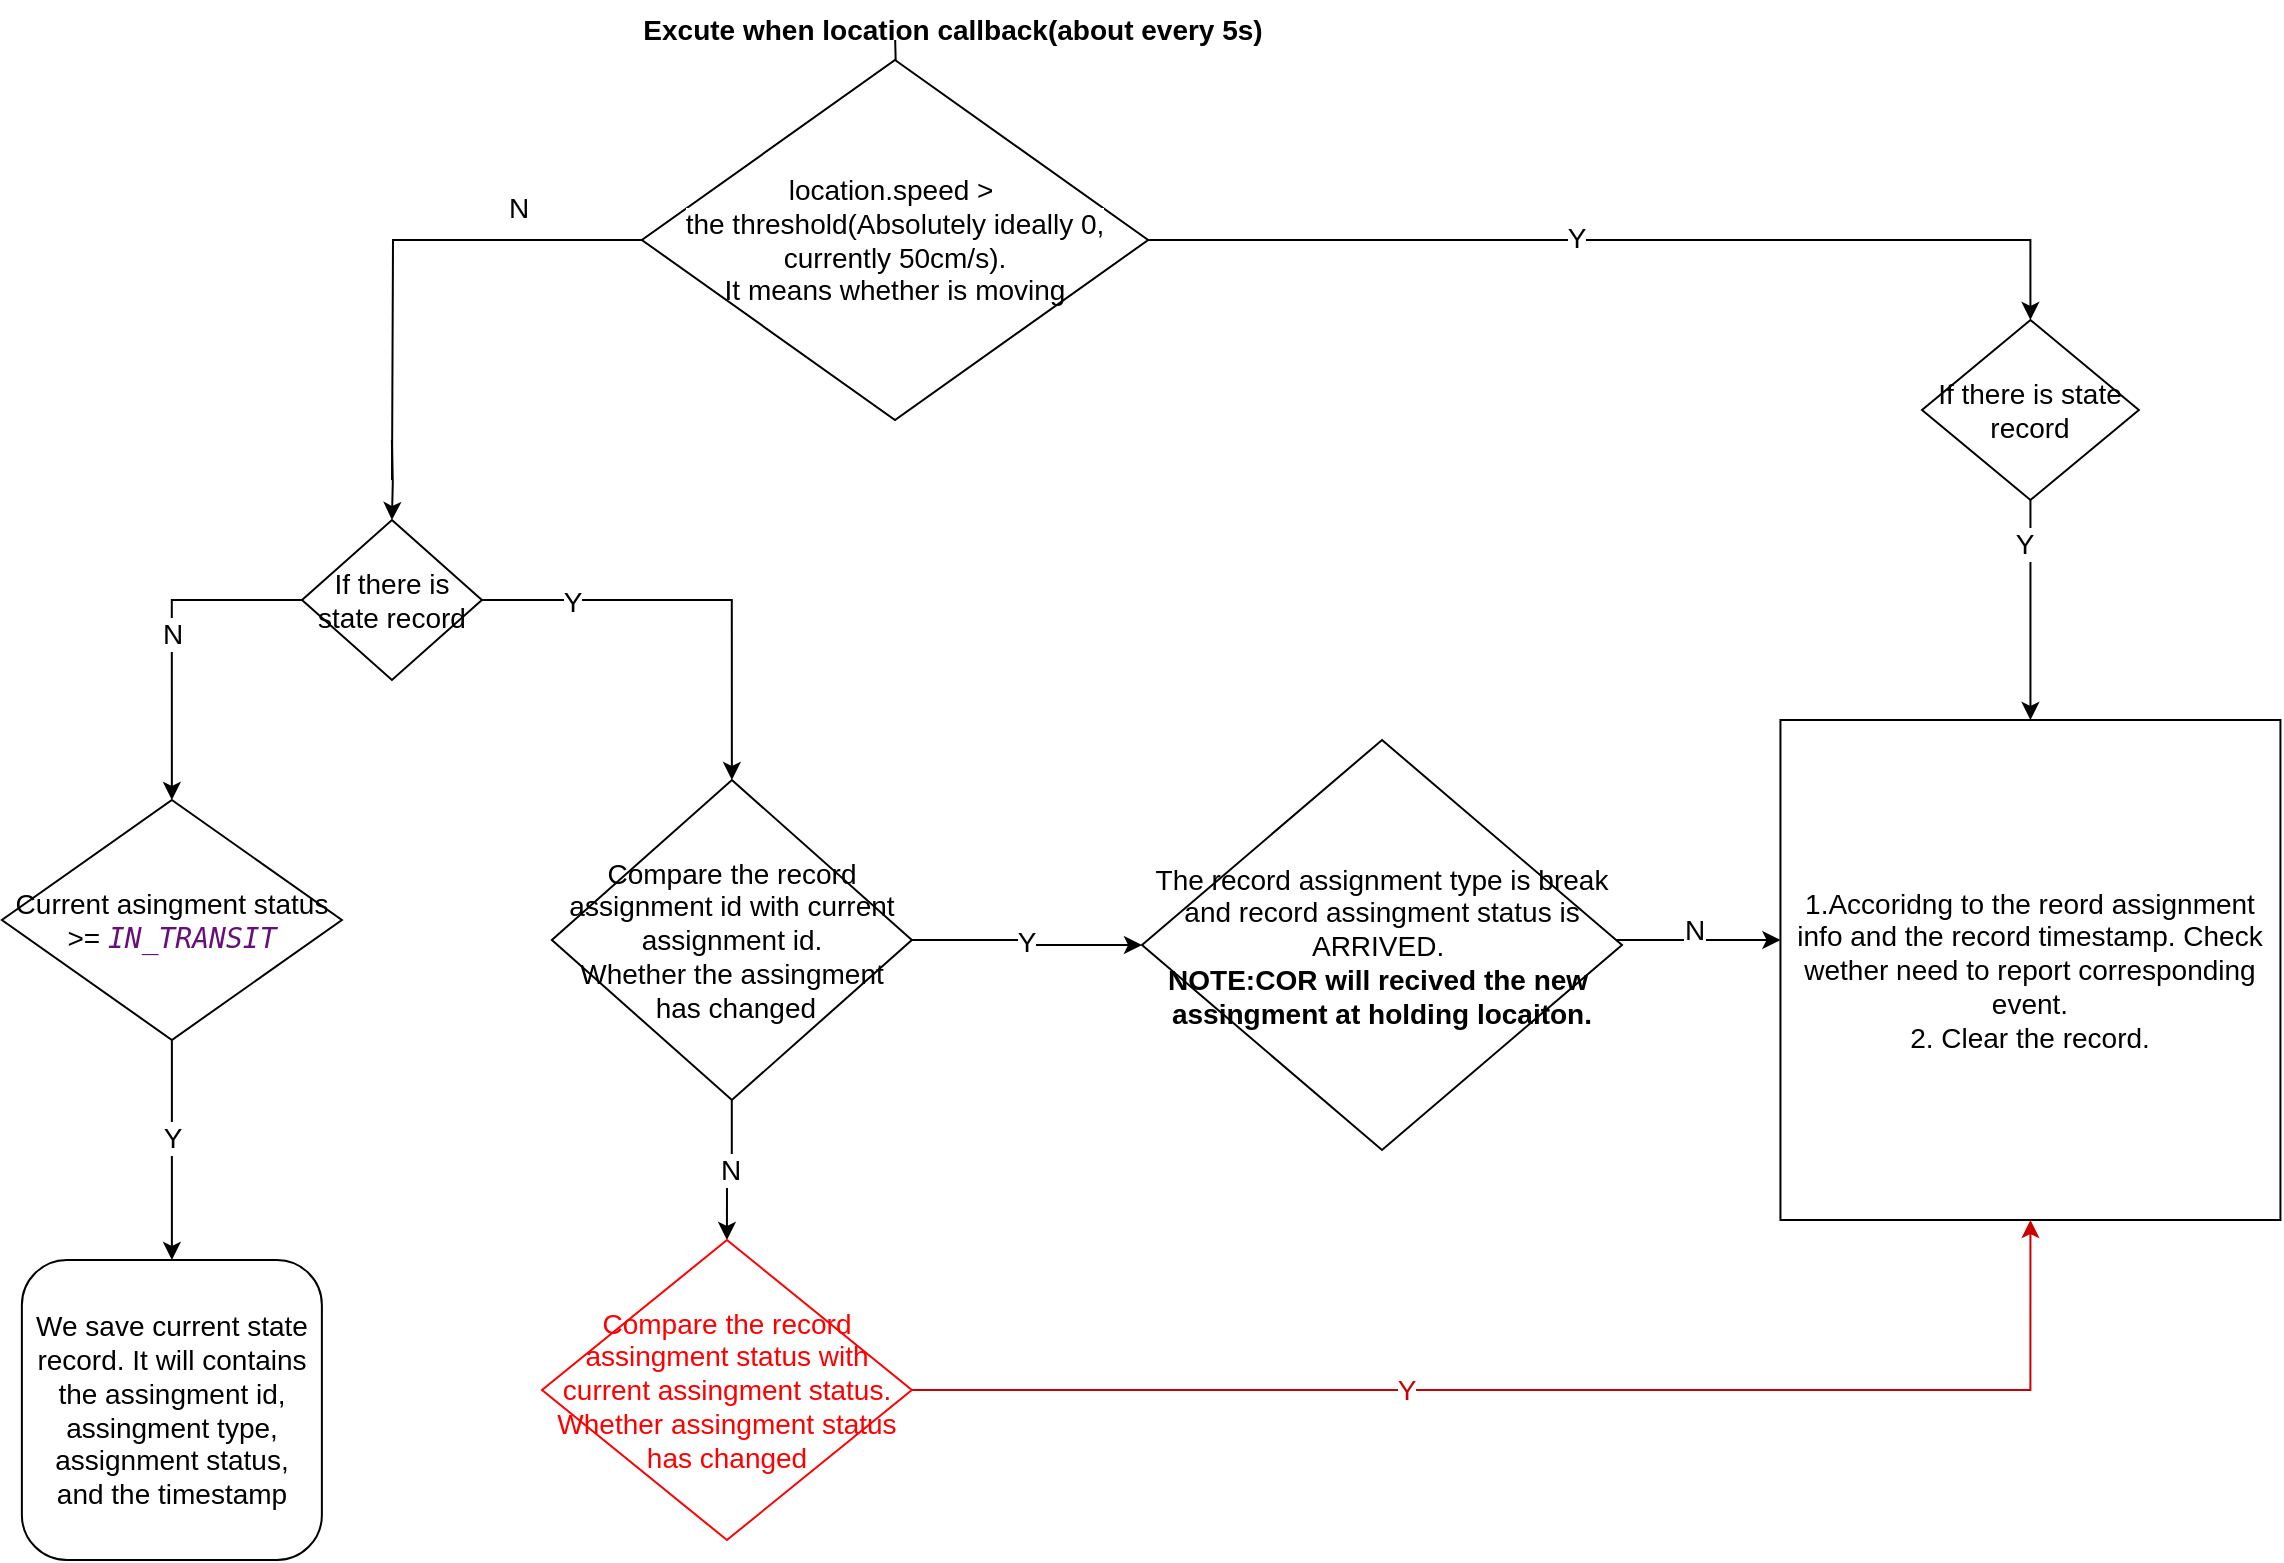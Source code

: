 <mxfile version="20.0.3" type="github">
  <diagram id="kgpKYQtTHZ0yAKxKKP6v" name="Page-1">
    <mxGraphModel dx="2489" dy="781" grid="1" gridSize="10" guides="1" tooltips="1" connect="1" arrows="1" fold="1" page="1" pageScale="1" pageWidth="850" pageHeight="1100" math="0" shadow="0">
      <root>
        <mxCell id="0" />
        <mxCell id="1" parent="0" />
        <mxCell id="fWADdGJoOV3Yh865SYfE-3" value="" style="edgeStyle=orthogonalEdgeStyle;rounded=0;orthogonalLoop=1;jettySize=auto;html=1;fontSize=14;" edge="1" parent="1" target="fWADdGJoOV3Yh865SYfE-2">
          <mxGeometry relative="1" as="geometry">
            <mxPoint x="156.587" y="20" as="sourcePoint" />
          </mxGeometry>
        </mxCell>
        <mxCell id="fWADdGJoOV3Yh865SYfE-1" value="&lt;b style=&quot;font-size: 14px;&quot;&gt;Excute when location callback(about every 5s)&lt;/b&gt;" style="text;html=1;align=center;verticalAlign=middle;resizable=0;points=[];autosize=1;strokeColor=none;fillColor=none;strokeWidth=1;fontSize=14;" vertex="1" parent="1">
          <mxGeometry x="20" width="330" height="30" as="geometry" />
        </mxCell>
        <mxCell id="fWADdGJoOV3Yh865SYfE-5" style="edgeStyle=orthogonalEdgeStyle;rounded=0;orthogonalLoop=1;jettySize=auto;html=1;entryX=0.5;entryY=0;entryDx=0;entryDy=0;fontSize=14;startArrow=none;" edge="1" parent="1" target="fWADdGJoOV3Yh865SYfE-4">
          <mxGeometry relative="1" as="geometry">
            <mxPoint x="-95.06" y="220" as="sourcePoint" />
          </mxGeometry>
        </mxCell>
        <mxCell id="fWADdGJoOV3Yh865SYfE-8" style="edgeStyle=orthogonalEdgeStyle;rounded=0;orthogonalLoop=1;jettySize=auto;html=1;entryX=0.5;entryY=0;entryDx=0;entryDy=0;fontSize=14;" edge="1" parent="1" source="fWADdGJoOV3Yh865SYfE-2" target="fWADdGJoOV3Yh865SYfE-7">
          <mxGeometry relative="1" as="geometry" />
        </mxCell>
        <mxCell id="fWADdGJoOV3Yh865SYfE-9" value="Y" style="edgeLabel;html=1;align=center;verticalAlign=middle;resizable=0;points=[];fontSize=14;" vertex="1" connectable="0" parent="fWADdGJoOV3Yh865SYfE-8">
          <mxGeometry x="-0.113" y="1" relative="1" as="geometry">
            <mxPoint as="offset" />
          </mxGeometry>
        </mxCell>
        <mxCell id="fWADdGJoOV3Yh865SYfE-2" value="&lt;span style=&quot;background-color: rgb(255, 255, 255);&quot;&gt;location.speed &amp;gt;&amp;nbsp; the&amp;nbsp;threshold(Absolutely ideally 0, currently 50cm/s).&lt;br&gt;&lt;/span&gt;It means whether is moving" style="rhombus;whiteSpace=wrap;html=1;fontSize=14;strokeWidth=1;" vertex="1" parent="1">
          <mxGeometry x="29.94" y="30" width="253.12" height="180" as="geometry" />
        </mxCell>
        <mxCell id="fWADdGJoOV3Yh865SYfE-30" style="edgeStyle=orthogonalEdgeStyle;rounded=0;orthogonalLoop=1;jettySize=auto;html=1;fontSize=14;" edge="1" parent="1" source="fWADdGJoOV3Yh865SYfE-4">
          <mxGeometry relative="1" as="geometry">
            <mxPoint x="74.94" y="390" as="targetPoint" />
            <Array as="points">
              <mxPoint x="74.94" y="300" />
            </Array>
          </mxGeometry>
        </mxCell>
        <mxCell id="fWADdGJoOV3Yh865SYfE-31" value="Y" style="edgeLabel;html=1;align=center;verticalAlign=middle;resizable=0;points=[];fontSize=14;" vertex="1" connectable="0" parent="fWADdGJoOV3Yh865SYfE-30">
          <mxGeometry x="-0.58" y="-1" relative="1" as="geometry">
            <mxPoint as="offset" />
          </mxGeometry>
        </mxCell>
        <mxCell id="fWADdGJoOV3Yh865SYfE-61" value="&lt;font color=&quot;#000000&quot;&gt;N&lt;/font&gt;" style="edgeStyle=orthogonalEdgeStyle;rounded=0;orthogonalLoop=1;jettySize=auto;html=1;fontSize=14;fontColor=#CC0000;strokeColor=#000000;entryX=0.5;entryY=0;entryDx=0;entryDy=0;" edge="1" parent="1" source="fWADdGJoOV3Yh865SYfE-4" target="fWADdGJoOV3Yh865SYfE-56">
          <mxGeometry relative="1" as="geometry">
            <mxPoint x="-210" y="370" as="targetPoint" />
            <Array as="points">
              <mxPoint x="-205" y="300" />
            </Array>
          </mxGeometry>
        </mxCell>
        <mxCell id="fWADdGJoOV3Yh865SYfE-4" value="If there is state record" style="rhombus;whiteSpace=wrap;html=1;fontSize=14;strokeWidth=1;" vertex="1" parent="1">
          <mxGeometry x="-140" y="260" width="89.94" height="80" as="geometry" />
        </mxCell>
        <mxCell id="fWADdGJoOV3Yh865SYfE-12" style="edgeStyle=orthogonalEdgeStyle;rounded=0;orthogonalLoop=1;jettySize=auto;html=1;fontSize=14;entryX=0.5;entryY=0;entryDx=0;entryDy=0;" edge="1" parent="1" source="fWADdGJoOV3Yh865SYfE-7" target="fWADdGJoOV3Yh865SYfE-48">
          <mxGeometry relative="1" as="geometry">
            <mxPoint x="724" y="320" as="targetPoint" />
          </mxGeometry>
        </mxCell>
        <mxCell id="fWADdGJoOV3Yh865SYfE-13" value="Y" style="edgeLabel;html=1;align=center;verticalAlign=middle;resizable=0;points=[];fontSize=14;" vertex="1" connectable="0" parent="fWADdGJoOV3Yh865SYfE-12">
          <mxGeometry x="-0.596" y="-3" relative="1" as="geometry">
            <mxPoint as="offset" />
          </mxGeometry>
        </mxCell>
        <mxCell id="fWADdGJoOV3Yh865SYfE-7" value="If there is state record" style="rhombus;whiteSpace=wrap;html=1;fontSize=14;strokeWidth=1;" vertex="1" parent="1">
          <mxGeometry x="670" y="160" width="108.44" height="90" as="geometry" />
        </mxCell>
        <mxCell id="fWADdGJoOV3Yh865SYfE-14" value="We save current state record. It will contains the assingment id, assingment type,&lt;br&gt;assignment status,&lt;br&gt;and the&amp;nbsp;timestamp" style="rounded=1;whiteSpace=wrap;html=1;fontSize=14;strokeWidth=1;direction=south;" vertex="1" parent="1">
          <mxGeometry x="-280.06" y="630" width="150" height="150" as="geometry" />
        </mxCell>
        <mxCell id="fWADdGJoOV3Yh865SYfE-39" value="N" style="edgeStyle=orthogonalEdgeStyle;rounded=0;orthogonalLoop=1;jettySize=auto;html=1;entryX=0.5;entryY=0;entryDx=0;entryDy=0;fontSize=14;" edge="1" parent="1" source="fWADdGJoOV3Yh865SYfE-32" target="fWADdGJoOV3Yh865SYfE-35">
          <mxGeometry relative="1" as="geometry" />
        </mxCell>
        <mxCell id="fWADdGJoOV3Yh865SYfE-40" value="Y" style="edgeStyle=orthogonalEdgeStyle;rounded=0;orthogonalLoop=1;jettySize=auto;html=1;entryX=0;entryY=0.5;entryDx=0;entryDy=0;fontSize=14;" edge="1" parent="1" source="fWADdGJoOV3Yh865SYfE-32" target="fWADdGJoOV3Yh865SYfE-38">
          <mxGeometry relative="1" as="geometry">
            <mxPoint x="209.94" y="470" as="targetPoint" />
          </mxGeometry>
        </mxCell>
        <mxCell id="fWADdGJoOV3Yh865SYfE-32" value="Compare the record assignment id with current assignment id.&lt;br&gt;Whether the assingment&lt;br&gt;&amp;nbsp;has changed" style="rhombus;whiteSpace=wrap;html=1;fontSize=14;strokeWidth=1;" vertex="1" parent="1">
          <mxGeometry x="-15.06" y="390" width="180" height="160" as="geometry" />
        </mxCell>
        <mxCell id="fWADdGJoOV3Yh865SYfE-51" style="edgeStyle=orthogonalEdgeStyle;rounded=0;orthogonalLoop=1;jettySize=auto;html=1;fontSize=14;entryX=0.5;entryY=1;entryDx=0;entryDy=0;fontColor=#FF0000;strokeColor=#CC0000;" edge="1" parent="1" source="fWADdGJoOV3Yh865SYfE-35" target="fWADdGJoOV3Yh865SYfE-48">
          <mxGeometry relative="1" as="geometry">
            <mxPoint x="750" y="695" as="targetPoint" />
          </mxGeometry>
        </mxCell>
        <mxCell id="fWADdGJoOV3Yh865SYfE-52" value="&lt;font color=&quot;#cc0000&quot;&gt;Y&lt;/font&gt;" style="edgeLabel;html=1;align=center;verticalAlign=middle;resizable=0;points=[];fontSize=14;" vertex="1" connectable="0" parent="fWADdGJoOV3Yh865SYfE-51">
          <mxGeometry x="-0.233" relative="1" as="geometry">
            <mxPoint as="offset" />
          </mxGeometry>
        </mxCell>
        <mxCell id="fWADdGJoOV3Yh865SYfE-35" value="Compare the record assingment status with current assingment status.&lt;br&gt;Whether assingment status has changed" style="rhombus;whiteSpace=wrap;html=1;fontSize=14;strokeWidth=1;fontColor=#FF0000;strokeColor=#FF0000;" vertex="1" parent="1">
          <mxGeometry x="-20" y="620" width="184.94" height="150" as="geometry" />
        </mxCell>
        <mxCell id="fWADdGJoOV3Yh865SYfE-49" style="edgeStyle=orthogonalEdgeStyle;rounded=0;orthogonalLoop=1;jettySize=auto;html=1;fontSize=14;" edge="1" parent="1" source="fWADdGJoOV3Yh865SYfE-38" target="fWADdGJoOV3Yh865SYfE-48">
          <mxGeometry relative="1" as="geometry">
            <Array as="points">
              <mxPoint x="570" y="470" />
              <mxPoint x="570" y="470" />
            </Array>
          </mxGeometry>
        </mxCell>
        <mxCell id="fWADdGJoOV3Yh865SYfE-50" value="N" style="edgeLabel;html=1;align=center;verticalAlign=middle;resizable=0;points=[];fontSize=14;" vertex="1" connectable="0" parent="fWADdGJoOV3Yh865SYfE-49">
          <mxGeometry x="-0.372" y="2" relative="1" as="geometry">
            <mxPoint x="13" y="-3" as="offset" />
          </mxGeometry>
        </mxCell>
        <mxCell id="fWADdGJoOV3Yh865SYfE-38" value="The record assignment type is break and record assingment status is ARRIVED.&amp;nbsp;&lt;br&gt;&lt;b&gt;NOTE:COR will recived the new&amp;nbsp;&lt;br&gt;assingment at holding locaiton.&lt;br&gt;&lt;/b&gt;" style="rhombus;whiteSpace=wrap;html=1;fontSize=14;strokeWidth=1;" vertex="1" parent="1">
          <mxGeometry x="280" y="370" width="240" height="205" as="geometry" />
        </mxCell>
        <mxCell id="fWADdGJoOV3Yh865SYfE-43" value="" style="edgeStyle=orthogonalEdgeStyle;rounded=0;orthogonalLoop=1;jettySize=auto;html=1;fontSize=14;endArrow=none;" edge="1" parent="1" source="fWADdGJoOV3Yh865SYfE-2">
          <mxGeometry relative="1" as="geometry">
            <mxPoint x="30.023" y="130.059" as="sourcePoint" />
            <mxPoint x="-95" y="240" as="targetPoint" />
          </mxGeometry>
        </mxCell>
        <mxCell id="fWADdGJoOV3Yh865SYfE-44" value="N" style="edgeLabel;html=1;align=center;verticalAlign=middle;resizable=0;points=[];fontSize=14;" vertex="1" connectable="0" parent="fWADdGJoOV3Yh865SYfE-43">
          <mxGeometry x="-0.05" y="-4" relative="1" as="geometry">
            <mxPoint x="54" y="-12" as="offset" />
          </mxGeometry>
        </mxCell>
        <mxCell id="fWADdGJoOV3Yh865SYfE-48" value="1.Accoridng to the reord assignment info and the record timestamp. Check wether need to report&amp;nbsp;corresponding event.&lt;br&gt;2. Clear the record." style="whiteSpace=wrap;html=1;aspect=fixed;fontSize=14;strokeWidth=1;" vertex="1" parent="1">
          <mxGeometry x="599.22" y="360" width="250" height="250" as="geometry" />
        </mxCell>
        <mxCell id="fWADdGJoOV3Yh865SYfE-62" style="edgeStyle=orthogonalEdgeStyle;rounded=0;orthogonalLoop=1;jettySize=auto;html=1;fontSize=14;fontColor=#000000;strokeColor=#000000;" edge="1" parent="1" source="fWADdGJoOV3Yh865SYfE-56" target="fWADdGJoOV3Yh865SYfE-14">
          <mxGeometry relative="1" as="geometry" />
        </mxCell>
        <mxCell id="fWADdGJoOV3Yh865SYfE-63" value="Y" style="edgeLabel;html=1;align=center;verticalAlign=middle;resizable=0;points=[];fontSize=14;fontColor=#000000;" vertex="1" connectable="0" parent="fWADdGJoOV3Yh865SYfE-62">
          <mxGeometry x="-0.105" relative="1" as="geometry">
            <mxPoint as="offset" />
          </mxGeometry>
        </mxCell>
        <mxCell id="fWADdGJoOV3Yh865SYfE-56" value="Current asingment status &amp;gt;= &lt;font face=&quot;JetBrains Mono, monospace&quot; color=&quot;#660e7a&quot;&gt;&lt;i&gt;IN_TRANSIT&lt;/i&gt;&lt;/font&gt;" style="rhombus;whiteSpace=wrap;html=1;fontSize=14;strokeWidth=1;" vertex="1" parent="1">
          <mxGeometry x="-290.06" y="400" width="170" height="120" as="geometry" />
        </mxCell>
      </root>
    </mxGraphModel>
  </diagram>
</mxfile>
